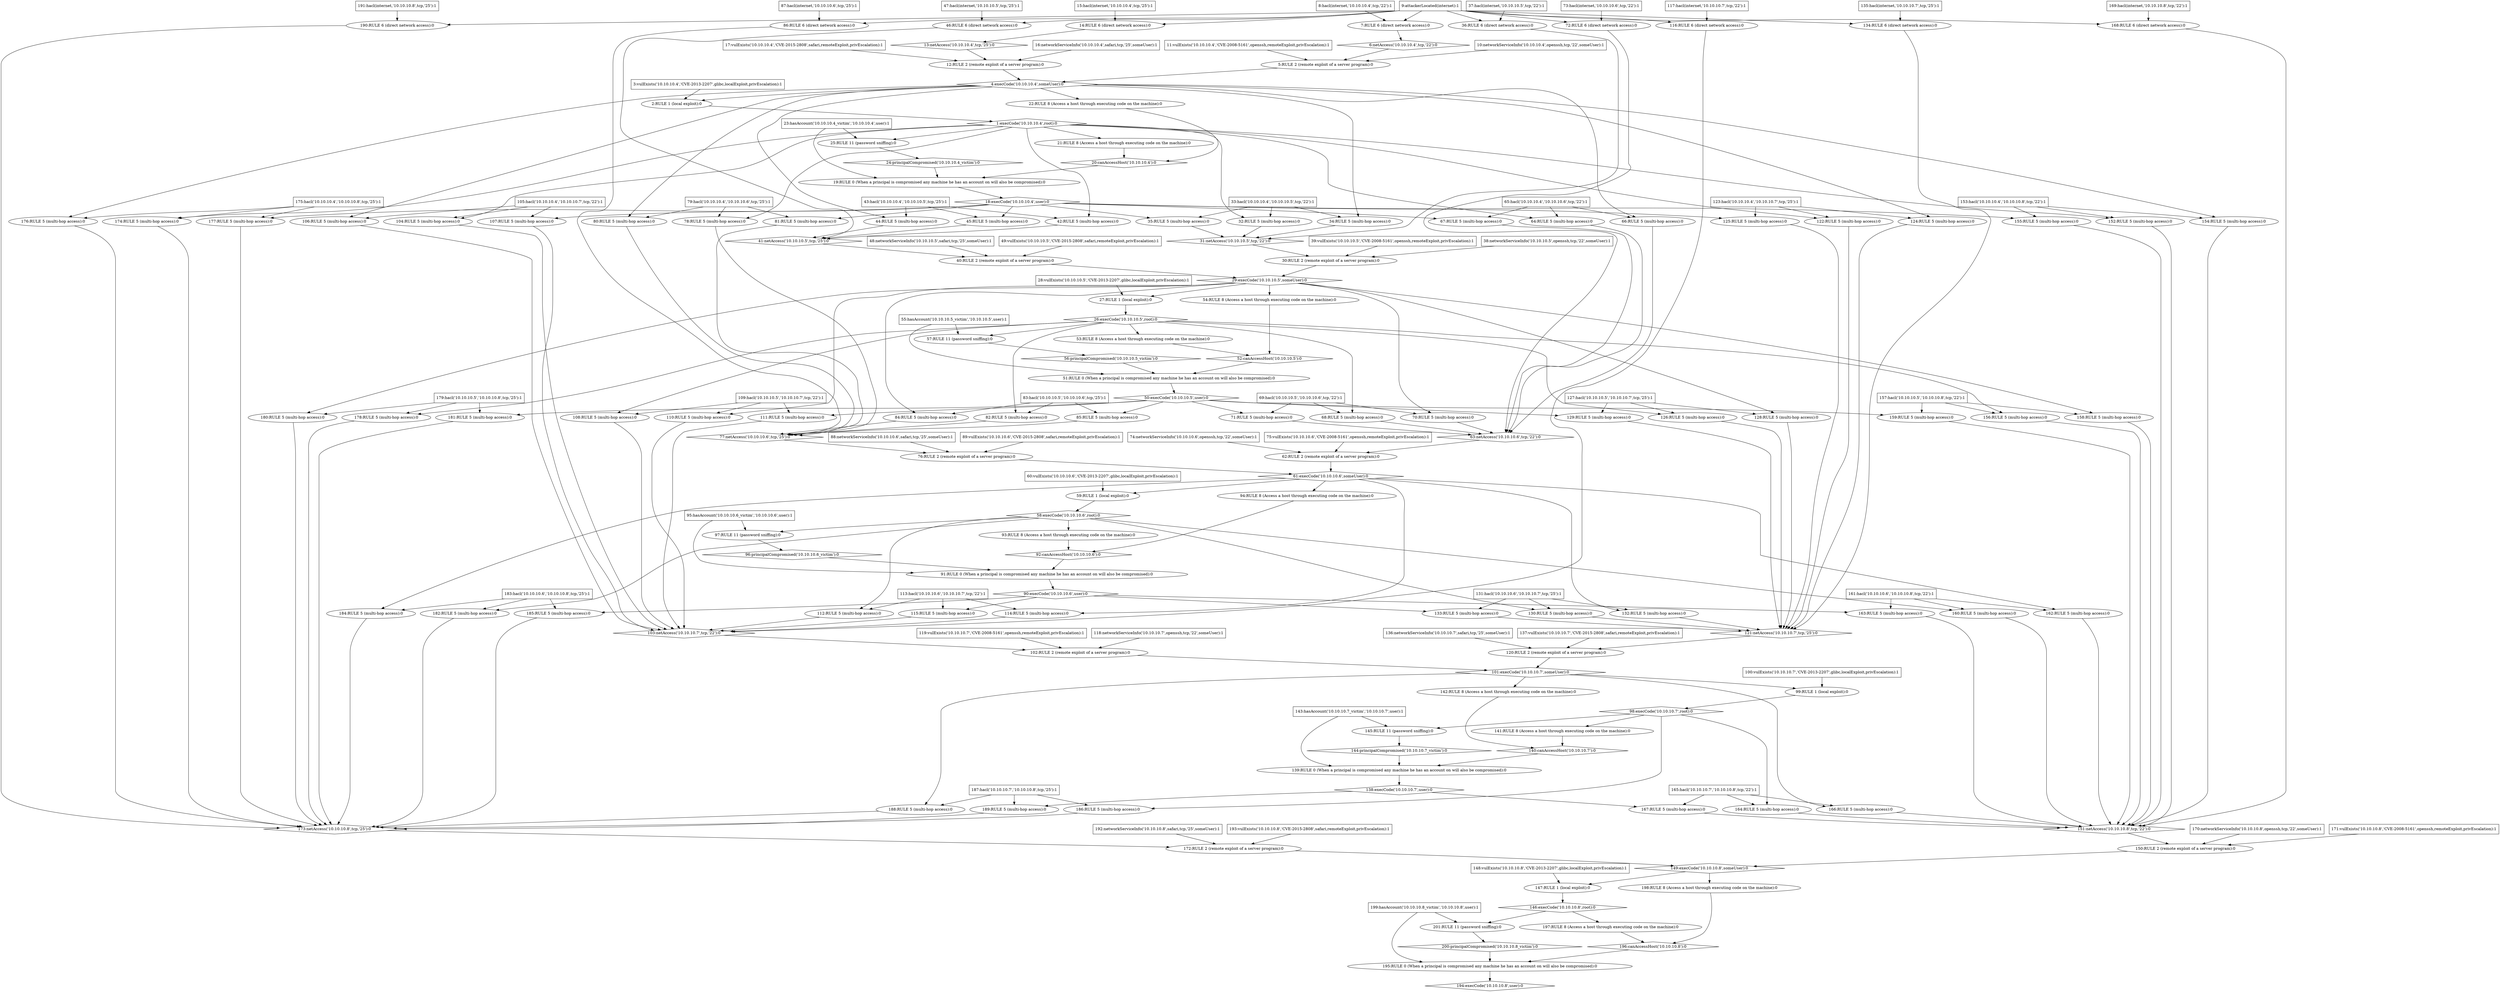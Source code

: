 digraph G {
	1 [label="1:execCode('10.10.10.4',root):0",shape=diamond];
	2 [label="2:RULE 1 (local exploit):0",shape=ellipse];
	3 [label="3:vulExists('10.10.10.4','CVE-2013-2207',glibc,localExploit,privEscalation):1",shape=box];
	4 [label="4:execCode('10.10.10.4',someUser):0",shape=diamond];
	5 [label="5:RULE 2 (remote exploit of a server program):0",shape=ellipse];
	6 [label="6:netAccess('10.10.10.4',tcp,'22'):0",shape=diamond];
	7 [label="7:RULE 6 (direct network access):0",shape=ellipse];
	8 [label="8:hacl(internet,'10.10.10.4',tcp,'22'):1",shape=box];
	9 [label="9:attackerLocated(internet):1",shape=box];
	10 [label="10:networkServiceInfo('10.10.10.4',openssh,tcp,'22',someUser):1",shape=box];
	11 [label="11:vulExists('10.10.10.4','CVE-2008-5161',openssh,remoteExploit,privEscalation):1",shape=box];
	12 [label="12:RULE 2 (remote exploit of a server program):0",shape=ellipse];
	13 [label="13:netAccess('10.10.10.4',tcp,'25'):0",shape=diamond];
	14 [label="14:RULE 6 (direct network access):0",shape=ellipse];
	15 [label="15:hacl(internet,'10.10.10.4',tcp,'25'):1",shape=box];
	16 [label="16:networkServiceInfo('10.10.10.4',safari,tcp,'25',someUser):1",shape=box];
	17 [label="17:vulExists('10.10.10.4','CVE-2015-2808',safari,remoteExploit,privEscalation):1",shape=box];
	18 [label="18:execCode('10.10.10.4',user):0",shape=diamond];
	19 [label="19:RULE 0 (When a principal is compromised any machine he has an account on will also be compromised):0",shape=ellipse];
	20 [label="20:canAccessHost('10.10.10.4'):0",shape=diamond];
	21 [label="21:RULE 8 (Access a host through executing code on the machine):0",shape=ellipse];
	22 [label="22:RULE 8 (Access a host through executing code on the machine):0",shape=ellipse];
	23 [label="23:hasAccount('10.10.10.4_victim','10.10.10.4',user):1",shape=box];
	24 [label="24:principalCompromised('10.10.10.4_victim'):0",shape=diamond];
	25 [label="25:RULE 11 (password sniffing):0",shape=ellipse];
	26 [label="26:execCode('10.10.10.5',root):0",shape=diamond];
	27 [label="27:RULE 1 (local exploit):0",shape=ellipse];
	28 [label="28:vulExists('10.10.10.5','CVE-2013-2207',glibc,localExploit,privEscalation):1",shape=box];
	29 [label="29:execCode('10.10.10.5',someUser):0",shape=diamond];
	30 [label="30:RULE 2 (remote exploit of a server program):0",shape=ellipse];
	31 [label="31:netAccess('10.10.10.5',tcp,'22'):0",shape=diamond];
	32 [label="32:RULE 5 (multi-hop access):0",shape=ellipse];
	33 [label="33:hacl('10.10.10.4','10.10.10.5',tcp,'22'):1",shape=box];
	34 [label="34:RULE 5 (multi-hop access):0",shape=ellipse];
	35 [label="35:RULE 5 (multi-hop access):0",shape=ellipse];
	36 [label="36:RULE 6 (direct network access):0",shape=ellipse];
	37 [label="37:hacl(internet,'10.10.10.5',tcp,'22'):1",shape=box];
	38 [label="38:networkServiceInfo('10.10.10.5',openssh,tcp,'22',someUser):1",shape=box];
	39 [label="39:vulExists('10.10.10.5','CVE-2008-5161',openssh,remoteExploit,privEscalation):1",shape=box];
	40 [label="40:RULE 2 (remote exploit of a server program):0",shape=ellipse];
	41 [label="41:netAccess('10.10.10.5',tcp,'25'):0",shape=diamond];
	42 [label="42:RULE 5 (multi-hop access):0",shape=ellipse];
	43 [label="43:hacl('10.10.10.4','10.10.10.5',tcp,'25'):1",shape=box];
	44 [label="44:RULE 5 (multi-hop access):0",shape=ellipse];
	45 [label="45:RULE 5 (multi-hop access):0",shape=ellipse];
	46 [label="46:RULE 6 (direct network access):0",shape=ellipse];
	47 [label="47:hacl(internet,'10.10.10.5',tcp,'25'):1",shape=box];
	48 [label="48:networkServiceInfo('10.10.10.5',safari,tcp,'25',someUser):1",shape=box];
	49 [label="49:vulExists('10.10.10.5','CVE-2015-2808',safari,remoteExploit,privEscalation):1",shape=box];
	50 [label="50:execCode('10.10.10.5',user):0",shape=diamond];
	51 [label="51:RULE 0 (When a principal is compromised any machine he has an account on will also be compromised):0",shape=ellipse];
	52 [label="52:canAccessHost('10.10.10.5'):0",shape=diamond];
	53 [label="53:RULE 8 (Access a host through executing code on the machine):0",shape=ellipse];
	54 [label="54:RULE 8 (Access a host through executing code on the machine):0",shape=ellipse];
	55 [label="55:hasAccount('10.10.10.5_victim','10.10.10.5',user):1",shape=box];
	56 [label="56:principalCompromised('10.10.10.5_victim'):0",shape=diamond];
	57 [label="57:RULE 11 (password sniffing):0",shape=ellipse];
	58 [label="58:execCode('10.10.10.6',root):0",shape=diamond];
	59 [label="59:RULE 1 (local exploit):0",shape=ellipse];
	60 [label="60:vulExists('10.10.10.6','CVE-2013-2207',glibc,localExploit,privEscalation):1",shape=box];
	61 [label="61:execCode('10.10.10.6',someUser):0",shape=diamond];
	62 [label="62:RULE 2 (remote exploit of a server program):0",shape=ellipse];
	63 [label="63:netAccess('10.10.10.6',tcp,'22'):0",shape=diamond];
	64 [label="64:RULE 5 (multi-hop access):0",shape=ellipse];
	65 [label="65:hacl('10.10.10.4','10.10.10.6',tcp,'22'):1",shape=box];
	66 [label="66:RULE 5 (multi-hop access):0",shape=ellipse];
	67 [label="67:RULE 5 (multi-hop access):0",shape=ellipse];
	68 [label="68:RULE 5 (multi-hop access):0",shape=ellipse];
	69 [label="69:hacl('10.10.10.5','10.10.10.6',tcp,'22'):1",shape=box];
	70 [label="70:RULE 5 (multi-hop access):0",shape=ellipse];
	71 [label="71:RULE 5 (multi-hop access):0",shape=ellipse];
	72 [label="72:RULE 6 (direct network access):0",shape=ellipse];
	73 [label="73:hacl(internet,'10.10.10.6',tcp,'22'):1",shape=box];
	74 [label="74:networkServiceInfo('10.10.10.6',openssh,tcp,'22',someUser):1",shape=box];
	75 [label="75:vulExists('10.10.10.6','CVE-2008-5161',openssh,remoteExploit,privEscalation):1",shape=box];
	76 [label="76:RULE 2 (remote exploit of a server program):0",shape=ellipse];
	77 [label="77:netAccess('10.10.10.6',tcp,'25'):0",shape=diamond];
	78 [label="78:RULE 5 (multi-hop access):0",shape=ellipse];
	79 [label="79:hacl('10.10.10.4','10.10.10.6',tcp,'25'):1",shape=box];
	80 [label="80:RULE 5 (multi-hop access):0",shape=ellipse];
	81 [label="81:RULE 5 (multi-hop access):0",shape=ellipse];
	82 [label="82:RULE 5 (multi-hop access):0",shape=ellipse];
	83 [label="83:hacl('10.10.10.5','10.10.10.6',tcp,'25'):1",shape=box];
	84 [label="84:RULE 5 (multi-hop access):0",shape=ellipse];
	85 [label="85:RULE 5 (multi-hop access):0",shape=ellipse];
	86 [label="86:RULE 6 (direct network access):0",shape=ellipse];
	87 [label="87:hacl(internet,'10.10.10.6',tcp,'25'):1",shape=box];
	88 [label="88:networkServiceInfo('10.10.10.6',safari,tcp,'25',someUser):1",shape=box];
	89 [label="89:vulExists('10.10.10.6','CVE-2015-2808',safari,remoteExploit,privEscalation):1",shape=box];
	90 [label="90:execCode('10.10.10.6',user):0",shape=diamond];
	91 [label="91:RULE 0 (When a principal is compromised any machine he has an account on will also be compromised):0",shape=ellipse];
	92 [label="92:canAccessHost('10.10.10.6'):0",shape=diamond];
	93 [label="93:RULE 8 (Access a host through executing code on the machine):0",shape=ellipse];
	94 [label="94:RULE 8 (Access a host through executing code on the machine):0",shape=ellipse];
	95 [label="95:hasAccount('10.10.10.6_victim','10.10.10.6',user):1",shape=box];
	96 [label="96:principalCompromised('10.10.10.6_victim'):0",shape=diamond];
	97 [label="97:RULE 11 (password sniffing):0",shape=ellipse];
	98 [label="98:execCode('10.10.10.7',root):0",shape=diamond];
	99 [label="99:RULE 1 (local exploit):0",shape=ellipse];
	100 [label="100:vulExists('10.10.10.7','CVE-2013-2207',glibc,localExploit,privEscalation):1",shape=box];
	101 [label="101:execCode('10.10.10.7',someUser):0",shape=diamond];
	102 [label="102:RULE 2 (remote exploit of a server program):0",shape=ellipse];
	103 [label="103:netAccess('10.10.10.7',tcp,'22'):0",shape=diamond];
	104 [label="104:RULE 5 (multi-hop access):0",shape=ellipse];
	105 [label="105:hacl('10.10.10.4','10.10.10.7',tcp,'22'):1",shape=box];
	106 [label="106:RULE 5 (multi-hop access):0",shape=ellipse];
	107 [label="107:RULE 5 (multi-hop access):0",shape=ellipse];
	108 [label="108:RULE 5 (multi-hop access):0",shape=ellipse];
	109 [label="109:hacl('10.10.10.5','10.10.10.7',tcp,'22'):1",shape=box];
	110 [label="110:RULE 5 (multi-hop access):0",shape=ellipse];
	111 [label="111:RULE 5 (multi-hop access):0",shape=ellipse];
	112 [label="112:RULE 5 (multi-hop access):0",shape=ellipse];
	113 [label="113:hacl('10.10.10.6','10.10.10.7',tcp,'22'):1",shape=box];
	114 [label="114:RULE 5 (multi-hop access):0",shape=ellipse];
	115 [label="115:RULE 5 (multi-hop access):0",shape=ellipse];
	116 [label="116:RULE 6 (direct network access):0",shape=ellipse];
	117 [label="117:hacl(internet,'10.10.10.7',tcp,'22'):1",shape=box];
	118 [label="118:networkServiceInfo('10.10.10.7',openssh,tcp,'22',someUser):1",shape=box];
	119 [label="119:vulExists('10.10.10.7','CVE-2008-5161',openssh,remoteExploit,privEscalation):1",shape=box];
	120 [label="120:RULE 2 (remote exploit of a server program):0",shape=ellipse];
	121 [label="121:netAccess('10.10.10.7',tcp,'25'):0",shape=diamond];
	122 [label="122:RULE 5 (multi-hop access):0",shape=ellipse];
	123 [label="123:hacl('10.10.10.4','10.10.10.7',tcp,'25'):1",shape=box];
	124 [label="124:RULE 5 (multi-hop access):0",shape=ellipse];
	125 [label="125:RULE 5 (multi-hop access):0",shape=ellipse];
	126 [label="126:RULE 5 (multi-hop access):0",shape=ellipse];
	127 [label="127:hacl('10.10.10.5','10.10.10.7',tcp,'25'):1",shape=box];
	128 [label="128:RULE 5 (multi-hop access):0",shape=ellipse];
	129 [label="129:RULE 5 (multi-hop access):0",shape=ellipse];
	130 [label="130:RULE 5 (multi-hop access):0",shape=ellipse];
	131 [label="131:hacl('10.10.10.6','10.10.10.7',tcp,'25'):1",shape=box];
	132 [label="132:RULE 5 (multi-hop access):0",shape=ellipse];
	133 [label="133:RULE 5 (multi-hop access):0",shape=ellipse];
	134 [label="134:RULE 6 (direct network access):0",shape=ellipse];
	135 [label="135:hacl(internet,'10.10.10.7',tcp,'25'):1",shape=box];
	136 [label="136:networkServiceInfo('10.10.10.7',safari,tcp,'25',someUser):1",shape=box];
	137 [label="137:vulExists('10.10.10.7','CVE-2015-2808',safari,remoteExploit,privEscalation):1",shape=box];
	138 [label="138:execCode('10.10.10.7',user):0",shape=diamond];
	139 [label="139:RULE 0 (When a principal is compromised any machine he has an account on will also be compromised):0",shape=ellipse];
	140 [label="140:canAccessHost('10.10.10.7'):0",shape=diamond];
	141 [label="141:RULE 8 (Access a host through executing code on the machine):0",shape=ellipse];
	142 [label="142:RULE 8 (Access a host through executing code on the machine):0",shape=ellipse];
	143 [label="143:hasAccount('10.10.10.7_victim','10.10.10.7',user):1",shape=box];
	144 [label="144:principalCompromised('10.10.10.7_victim'):0",shape=diamond];
	145 [label="145:RULE 11 (password sniffing):0",shape=ellipse];
	146 [label="146:execCode('10.10.10.8',root):0",shape=diamond];
	147 [label="147:RULE 1 (local exploit):0",shape=ellipse];
	148 [label="148:vulExists('10.10.10.8','CVE-2013-2207',glibc,localExploit,privEscalation):1",shape=box];
	149 [label="149:execCode('10.10.10.8',someUser):0",shape=diamond];
	150 [label="150:RULE 2 (remote exploit of a server program):0",shape=ellipse];
	151 [label="151:netAccess('10.10.10.8',tcp,'22'):0",shape=diamond];
	152 [label="152:RULE 5 (multi-hop access):0",shape=ellipse];
	153 [label="153:hacl('10.10.10.4','10.10.10.8',tcp,'22'):1",shape=box];
	154 [label="154:RULE 5 (multi-hop access):0",shape=ellipse];
	155 [label="155:RULE 5 (multi-hop access):0",shape=ellipse];
	156 [label="156:RULE 5 (multi-hop access):0",shape=ellipse];
	157 [label="157:hacl('10.10.10.5','10.10.10.8',tcp,'22'):1",shape=box];
	158 [label="158:RULE 5 (multi-hop access):0",shape=ellipse];
	159 [label="159:RULE 5 (multi-hop access):0",shape=ellipse];
	160 [label="160:RULE 5 (multi-hop access):0",shape=ellipse];
	161 [label="161:hacl('10.10.10.6','10.10.10.8',tcp,'22'):1",shape=box];
	162 [label="162:RULE 5 (multi-hop access):0",shape=ellipse];
	163 [label="163:RULE 5 (multi-hop access):0",shape=ellipse];
	164 [label="164:RULE 5 (multi-hop access):0",shape=ellipse];
	165 [label="165:hacl('10.10.10.7','10.10.10.8',tcp,'22'):1",shape=box];
	166 [label="166:RULE 5 (multi-hop access):0",shape=ellipse];
	167 [label="167:RULE 5 (multi-hop access):0",shape=ellipse];
	168 [label="168:RULE 6 (direct network access):0",shape=ellipse];
	169 [label="169:hacl(internet,'10.10.10.8',tcp,'22'):1",shape=box];
	170 [label="170:networkServiceInfo('10.10.10.8',openssh,tcp,'22',someUser):1",shape=box];
	171 [label="171:vulExists('10.10.10.8','CVE-2008-5161',openssh,remoteExploit,privEscalation):1",shape=box];
	172 [label="172:RULE 2 (remote exploit of a server program):0",shape=ellipse];
	173 [label="173:netAccess('10.10.10.8',tcp,'25'):0",shape=diamond];
	174 [label="174:RULE 5 (multi-hop access):0",shape=ellipse];
	175 [label="175:hacl('10.10.10.4','10.10.10.8',tcp,'25'):1",shape=box];
	176 [label="176:RULE 5 (multi-hop access):0",shape=ellipse];
	177 [label="177:RULE 5 (multi-hop access):0",shape=ellipse];
	178 [label="178:RULE 5 (multi-hop access):0",shape=ellipse];
	179 [label="179:hacl('10.10.10.5','10.10.10.8',tcp,'25'):1",shape=box];
	180 [label="180:RULE 5 (multi-hop access):0",shape=ellipse];
	181 [label="181:RULE 5 (multi-hop access):0",shape=ellipse];
	182 [label="182:RULE 5 (multi-hop access):0",shape=ellipse];
	183 [label="183:hacl('10.10.10.6','10.10.10.8',tcp,'25'):1",shape=box];
	184 [label="184:RULE 5 (multi-hop access):0",shape=ellipse];
	185 [label="185:RULE 5 (multi-hop access):0",shape=ellipse];
	186 [label="186:RULE 5 (multi-hop access):0",shape=ellipse];
	187 [label="187:hacl('10.10.10.7','10.10.10.8',tcp,'25'):1",shape=box];
	188 [label="188:RULE 5 (multi-hop access):0",shape=ellipse];
	189 [label="189:RULE 5 (multi-hop access):0",shape=ellipse];
	190 [label="190:RULE 6 (direct network access):0",shape=ellipse];
	191 [label="191:hacl(internet,'10.10.10.8',tcp,'25'):1",shape=box];
	192 [label="192:networkServiceInfo('10.10.10.8',safari,tcp,'25',someUser):1",shape=box];
	193 [label="193:vulExists('10.10.10.8','CVE-2015-2808',safari,remoteExploit,privEscalation):1",shape=box];
	194 [label="194:execCode('10.10.10.8',user):0",shape=diamond];
	195 [label="195:RULE 0 (When a principal is compromised any machine he has an account on will also be compromised):0",shape=ellipse];
	196 [label="196:canAccessHost('10.10.10.8'):0",shape=diamond];
	197 [label="197:RULE 8 (Access a host through executing code on the machine):0",shape=ellipse];
	198 [label="198:RULE 8 (Access a host through executing code on the machine):0",shape=ellipse];
	199 [label="199:hasAccount('10.10.10.8_victim','10.10.10.8',user):1",shape=box];
	200 [label="200:principalCompromised('10.10.10.8_victim'):0",shape=diamond];
	201 [label="201:RULE 11 (password sniffing):0",shape=ellipse];
	3 -> 	2;
	8 -> 	7;
	9 -> 	7;
	7 -> 	6;
	6 -> 	5;
	10 -> 	5;
	11 -> 	5;
	5 -> 	4;
	15 -> 	14;
	9 -> 	14;
	14 -> 	13;
	13 -> 	12;
	16 -> 	12;
	17 -> 	12;
	12 -> 	4;
	4 -> 	2;
	2 -> 	1;
	1 -> 	21;
	21 -> 	20;
	4 -> 	22;
	22 -> 	20;
	20 -> 	19;
	23 -> 	19;
	1 -> 	25;
	23 -> 	25;
	25 -> 	24;
	24 -> 	19;
	19 -> 	18;
	28 -> 	27;
	33 -> 	32;
	1 -> 	32;
	32 -> 	31;
	33 -> 	34;
	4 -> 	34;
	34 -> 	31;
	33 -> 	35;
	18 -> 	35;
	35 -> 	31;
	37 -> 	36;
	9 -> 	36;
	36 -> 	31;
	31 -> 	30;
	38 -> 	30;
	39 -> 	30;
	30 -> 	29;
	43 -> 	42;
	1 -> 	42;
	42 -> 	41;
	43 -> 	44;
	4 -> 	44;
	44 -> 	41;
	43 -> 	45;
	18 -> 	45;
	45 -> 	41;
	47 -> 	46;
	9 -> 	46;
	46 -> 	41;
	41 -> 	40;
	48 -> 	40;
	49 -> 	40;
	40 -> 	29;
	29 -> 	27;
	27 -> 	26;
	26 -> 	53;
	53 -> 	52;
	29 -> 	54;
	54 -> 	52;
	52 -> 	51;
	55 -> 	51;
	26 -> 	57;
	55 -> 	57;
	57 -> 	56;
	56 -> 	51;
	51 -> 	50;
	60 -> 	59;
	65 -> 	64;
	1 -> 	64;
	64 -> 	63;
	65 -> 	66;
	4 -> 	66;
	66 -> 	63;
	65 -> 	67;
	18 -> 	67;
	67 -> 	63;
	69 -> 	68;
	26 -> 	68;
	68 -> 	63;
	69 -> 	70;
	29 -> 	70;
	70 -> 	63;
	69 -> 	71;
	50 -> 	71;
	71 -> 	63;
	73 -> 	72;
	9 -> 	72;
	72 -> 	63;
	63 -> 	62;
	74 -> 	62;
	75 -> 	62;
	62 -> 	61;
	79 -> 	78;
	1 -> 	78;
	78 -> 	77;
	79 -> 	80;
	4 -> 	80;
	80 -> 	77;
	79 -> 	81;
	18 -> 	81;
	81 -> 	77;
	83 -> 	82;
	26 -> 	82;
	82 -> 	77;
	83 -> 	84;
	29 -> 	84;
	84 -> 	77;
	83 -> 	85;
	50 -> 	85;
	85 -> 	77;
	87 -> 	86;
	9 -> 	86;
	86 -> 	77;
	77 -> 	76;
	88 -> 	76;
	89 -> 	76;
	76 -> 	61;
	61 -> 	59;
	59 -> 	58;
	58 -> 	93;
	93 -> 	92;
	61 -> 	94;
	94 -> 	92;
	92 -> 	91;
	95 -> 	91;
	58 -> 	97;
	95 -> 	97;
	97 -> 	96;
	96 -> 	91;
	91 -> 	90;
	100 -> 	99;
	105 -> 	104;
	1 -> 	104;
	104 -> 	103;
	105 -> 	106;
	4 -> 	106;
	106 -> 	103;
	105 -> 	107;
	18 -> 	107;
	107 -> 	103;
	109 -> 	108;
	26 -> 	108;
	108 -> 	103;
	109 -> 	110;
	29 -> 	110;
	110 -> 	103;
	109 -> 	111;
	50 -> 	111;
	111 -> 	103;
	113 -> 	112;
	58 -> 	112;
	112 -> 	103;
	113 -> 	114;
	61 -> 	114;
	114 -> 	103;
	113 -> 	115;
	90 -> 	115;
	115 -> 	103;
	117 -> 	116;
	9 -> 	116;
	116 -> 	103;
	103 -> 	102;
	118 -> 	102;
	119 -> 	102;
	102 -> 	101;
	123 -> 	122;
	1 -> 	122;
	122 -> 	121;
	123 -> 	124;
	4 -> 	124;
	124 -> 	121;
	123 -> 	125;
	18 -> 	125;
	125 -> 	121;
	127 -> 	126;
	26 -> 	126;
	126 -> 	121;
	127 -> 	128;
	29 -> 	128;
	128 -> 	121;
	127 -> 	129;
	50 -> 	129;
	129 -> 	121;
	131 -> 	130;
	58 -> 	130;
	130 -> 	121;
	131 -> 	132;
	61 -> 	132;
	132 -> 	121;
	131 -> 	133;
	90 -> 	133;
	133 -> 	121;
	135 -> 	134;
	9 -> 	134;
	134 -> 	121;
	121 -> 	120;
	136 -> 	120;
	137 -> 	120;
	120 -> 	101;
	101 -> 	99;
	99 -> 	98;
	98 -> 	141;
	141 -> 	140;
	101 -> 	142;
	142 -> 	140;
	140 -> 	139;
	143 -> 	139;
	98 -> 	145;
	143 -> 	145;
	145 -> 	144;
	144 -> 	139;
	139 -> 	138;
	148 -> 	147;
	153 -> 	152;
	1 -> 	152;
	152 -> 	151;
	153 -> 	154;
	4 -> 	154;
	154 -> 	151;
	153 -> 	155;
	18 -> 	155;
	155 -> 	151;
	157 -> 	156;
	26 -> 	156;
	156 -> 	151;
	157 -> 	158;
	29 -> 	158;
	158 -> 	151;
	157 -> 	159;
	50 -> 	159;
	159 -> 	151;
	161 -> 	160;
	58 -> 	160;
	160 -> 	151;
	161 -> 	162;
	61 -> 	162;
	162 -> 	151;
	161 -> 	163;
	90 -> 	163;
	163 -> 	151;
	165 -> 	164;
	98 -> 	164;
	164 -> 	151;
	165 -> 	166;
	101 -> 	166;
	166 -> 	151;
	165 -> 	167;
	138 -> 	167;
	167 -> 	151;
	169 -> 	168;
	9 -> 	168;
	168 -> 	151;
	151 -> 	150;
	170 -> 	150;
	171 -> 	150;
	150 -> 	149;
	175 -> 	174;
	1 -> 	174;
	174 -> 	173;
	175 -> 	176;
	4 -> 	176;
	176 -> 	173;
	175 -> 	177;
	18 -> 	177;
	177 -> 	173;
	179 -> 	178;
	26 -> 	178;
	178 -> 	173;
	179 -> 	180;
	29 -> 	180;
	180 -> 	173;
	179 -> 	181;
	50 -> 	181;
	181 -> 	173;
	183 -> 	182;
	58 -> 	182;
	182 -> 	173;
	183 -> 	184;
	61 -> 	184;
	184 -> 	173;
	183 -> 	185;
	90 -> 	185;
	185 -> 	173;
	187 -> 	186;
	98 -> 	186;
	186 -> 	173;
	187 -> 	188;
	101 -> 	188;
	188 -> 	173;
	187 -> 	189;
	138 -> 	189;
	189 -> 	173;
	191 -> 	190;
	9 -> 	190;
	190 -> 	173;
	173 -> 	172;
	192 -> 	172;
	193 -> 	172;
	172 -> 	149;
	149 -> 	147;
	147 -> 	146;
	146 -> 	197;
	197 -> 	196;
	149 -> 	198;
	198 -> 	196;
	196 -> 	195;
	199 -> 	195;
	146 -> 	201;
	199 -> 	201;
	201 -> 	200;
	200 -> 	195;
	195 -> 	194;
}
